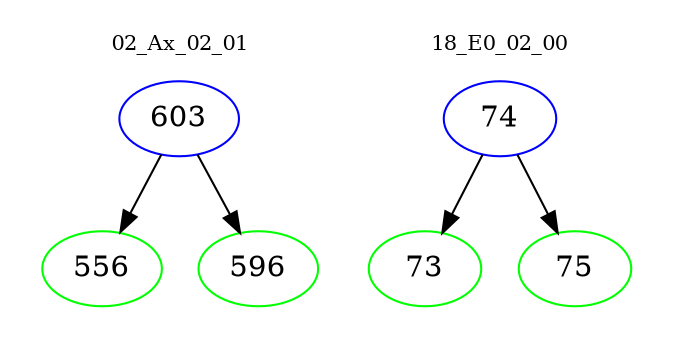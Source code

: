 digraph{
subgraph cluster_0 {
color = white
label = "02_Ax_02_01";
fontsize=10;
T0_603 [label="603", color="blue"]
T0_603 -> T0_556 [color="black"]
T0_556 [label="556", color="green"]
T0_603 -> T0_596 [color="black"]
T0_596 [label="596", color="green"]
}
subgraph cluster_1 {
color = white
label = "18_E0_02_00";
fontsize=10;
T1_74 [label="74", color="blue"]
T1_74 -> T1_73 [color="black"]
T1_73 [label="73", color="green"]
T1_74 -> T1_75 [color="black"]
T1_75 [label="75", color="green"]
}
}
